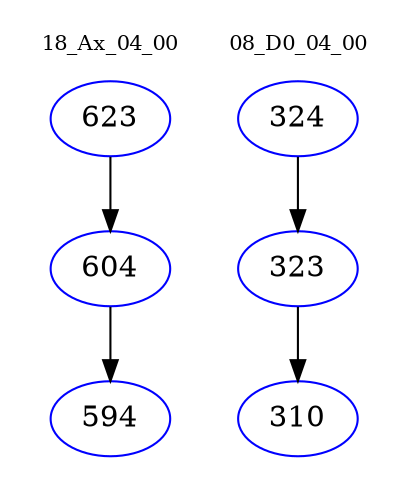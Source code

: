 digraph{
subgraph cluster_0 {
color = white
label = "18_Ax_04_00";
fontsize=10;
T0_623 [label="623", color="blue"]
T0_623 -> T0_604 [color="black"]
T0_604 [label="604", color="blue"]
T0_604 -> T0_594 [color="black"]
T0_594 [label="594", color="blue"]
}
subgraph cluster_1 {
color = white
label = "08_D0_04_00";
fontsize=10;
T1_324 [label="324", color="blue"]
T1_324 -> T1_323 [color="black"]
T1_323 [label="323", color="blue"]
T1_323 -> T1_310 [color="black"]
T1_310 [label="310", color="blue"]
}
}

